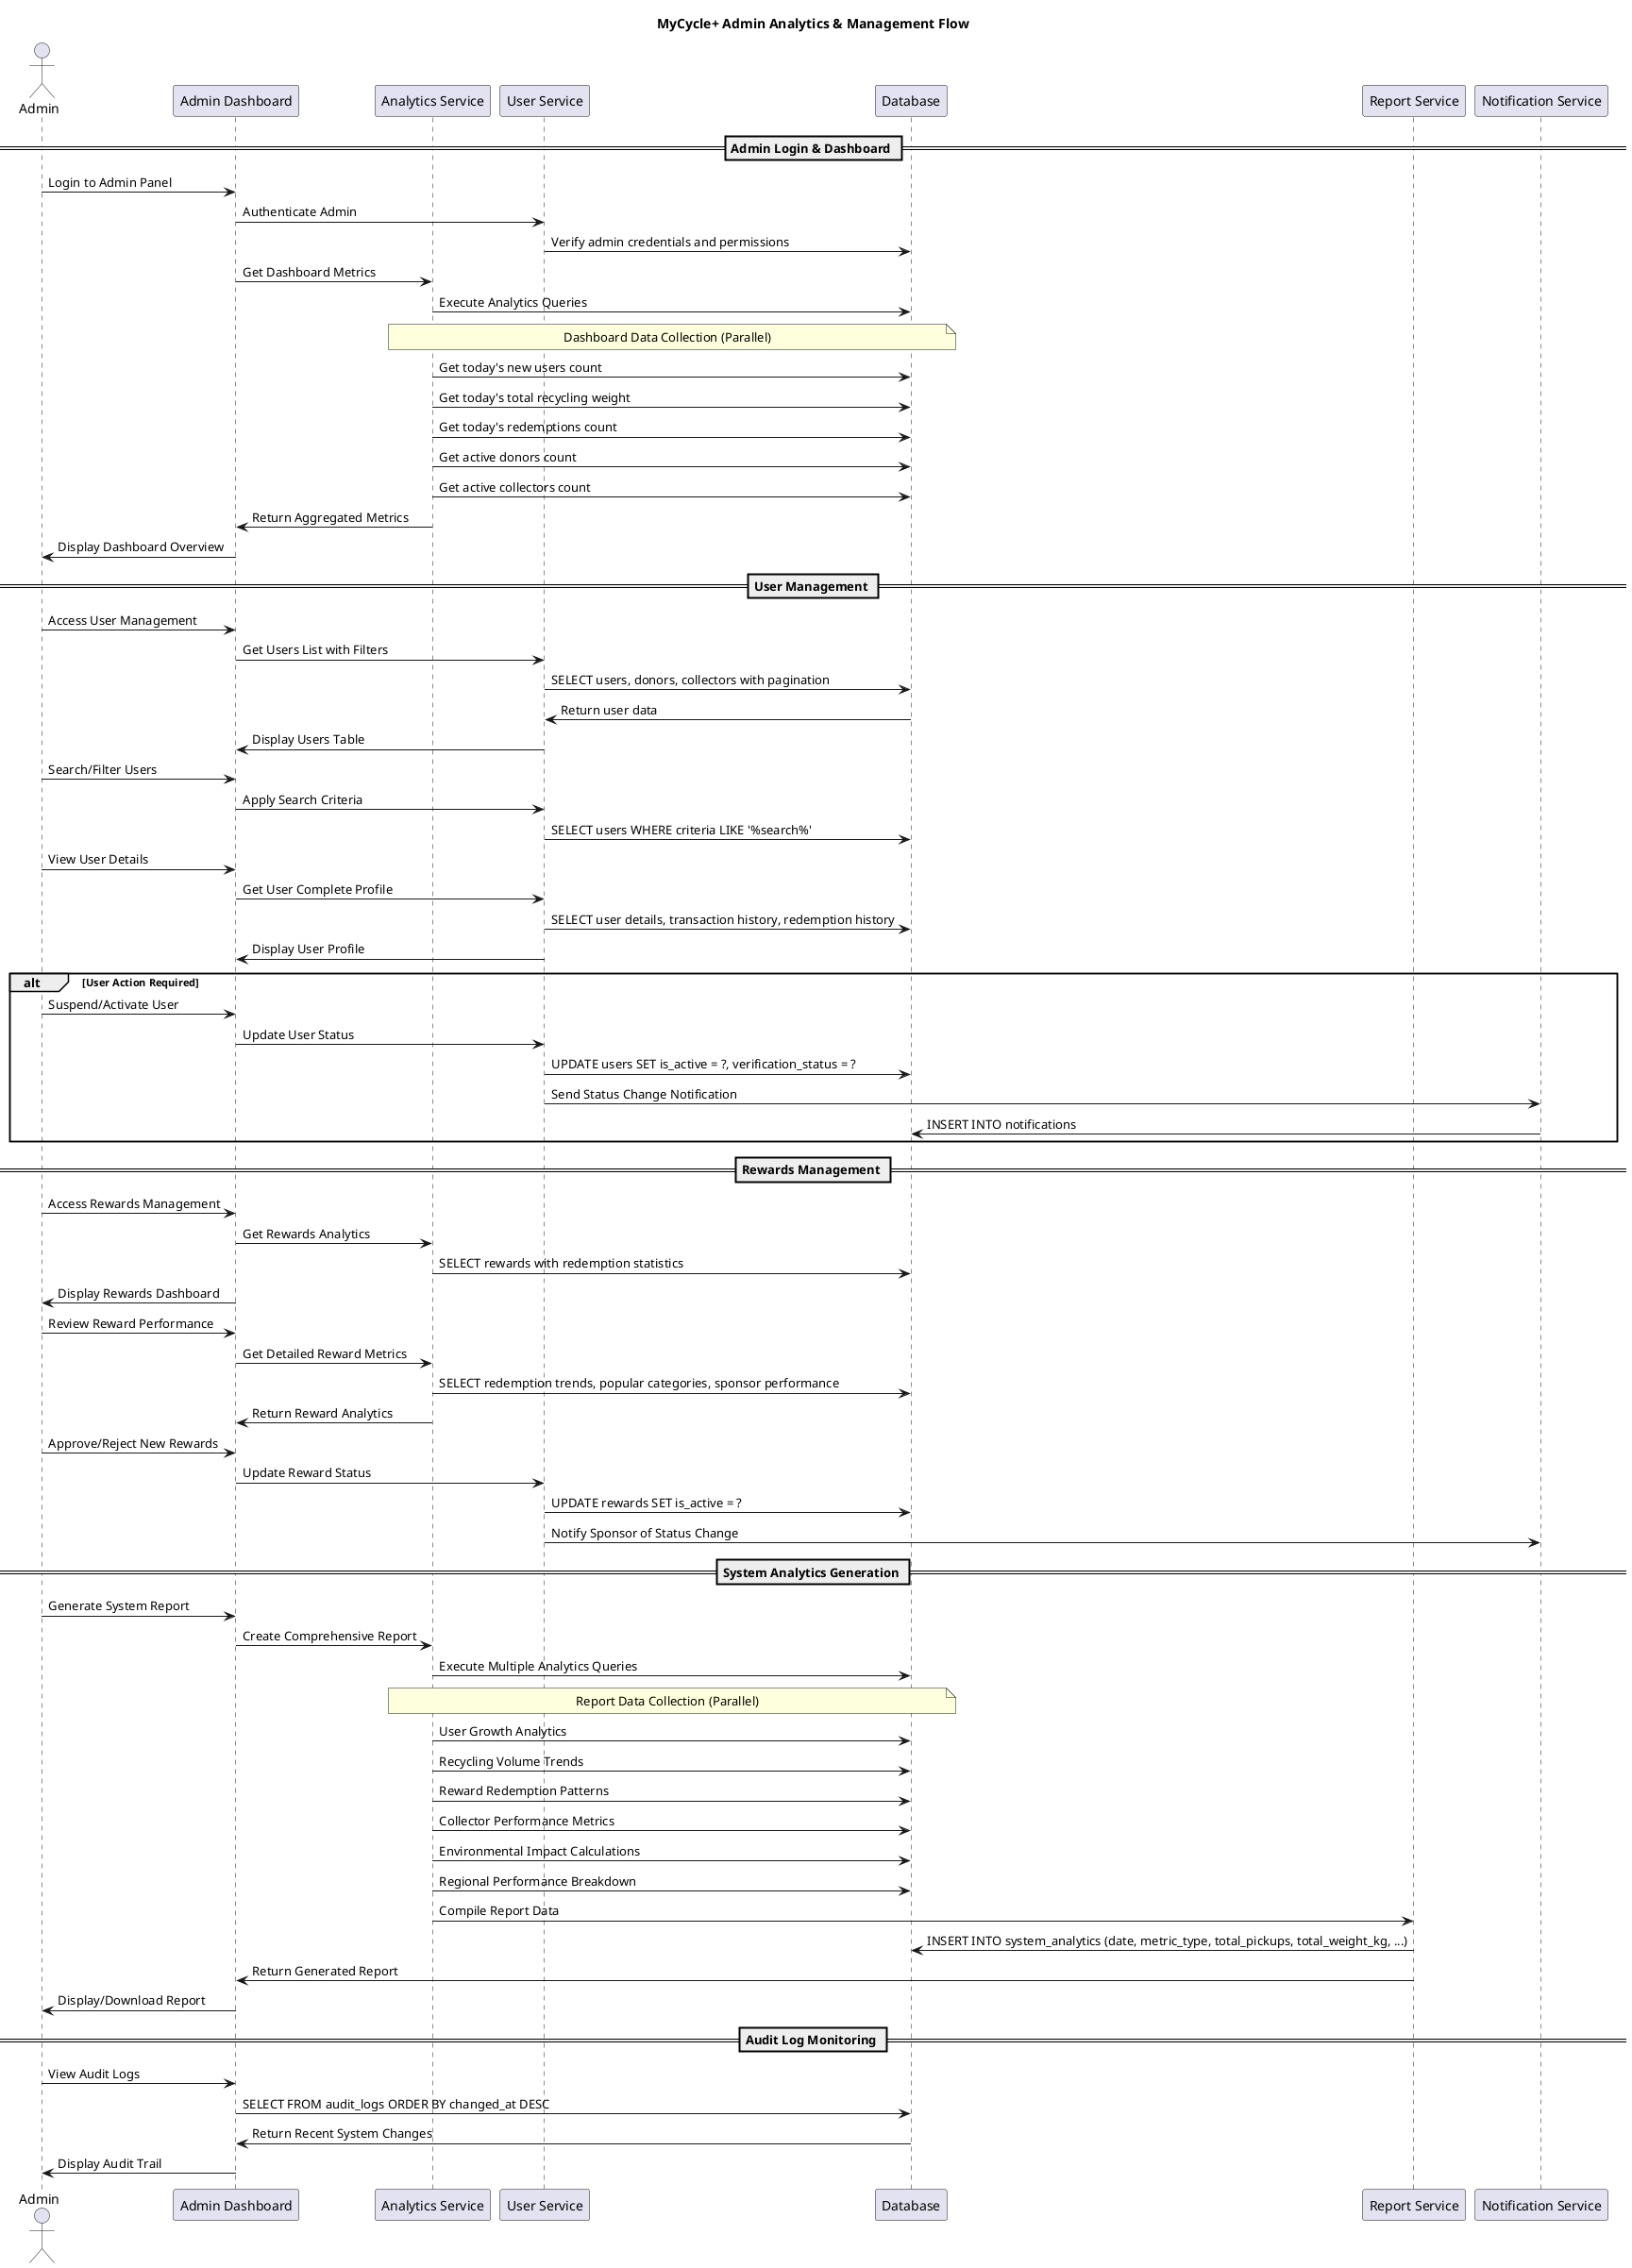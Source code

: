 @startuml 4_Admin_Analytics_Management
title MyCycle+ Admin Analytics & Management Flow

actor "Admin" as Admin
participant "Admin Dashboard" as AdminDash
participant "Analytics Service" as AnalyticsSvc
participant "User Service" as UserSvc
participant "Database" as DB
participant "Report Service" as ReportSvc
participant "Notification Service" as NotifSvc

== Admin Login & Dashboard ==
Admin -> AdminDash: Login to Admin Panel
AdminDash -> UserSvc: Authenticate Admin
UserSvc -> DB: Verify admin credentials and permissions
AdminDash -> AnalyticsSvc: Get Dashboard Metrics
AnalyticsSvc -> DB: Execute Analytics Queries

note over AnalyticsSvc, DB: Dashboard Data Collection (Parallel)
AnalyticsSvc -> DB: Get today's new users count
AnalyticsSvc -> DB: Get today's total recycling weight
AnalyticsSvc -> DB: Get today's redemptions count
AnalyticsSvc -> DB: Get active donors count
AnalyticsSvc -> DB: Get active collectors count

AnalyticsSvc -> AdminDash: Return Aggregated Metrics
AdminDash -> Admin: Display Dashboard Overview

== User Management ==
Admin -> AdminDash: Access User Management
AdminDash -> UserSvc: Get Users List with Filters
UserSvc -> DB: SELECT users, donors, collectors with pagination
DB -> UserSvc: Return user data
UserSvc -> AdminDash: Display Users Table

Admin -> AdminDash: Search/Filter Users
AdminDash -> UserSvc: Apply Search Criteria
UserSvc -> DB: SELECT users WHERE criteria LIKE '%search%'

Admin -> AdminDash: View User Details
AdminDash -> UserSvc: Get User Complete Profile
UserSvc -> DB: SELECT user details, transaction history, redemption history
UserSvc -> AdminDash: Display User Profile

alt User Action Required
    Admin -> AdminDash: Suspend/Activate User
    AdminDash -> UserSvc: Update User Status
    UserSvc -> DB: UPDATE users SET is_active = ?, verification_status = ?
    UserSvc -> NotifSvc: Send Status Change Notification
    NotifSvc -> DB: INSERT INTO notifications
end

== Rewards Management ==
Admin -> AdminDash: Access Rewards Management
AdminDash -> AnalyticsSvc: Get Rewards Analytics
AnalyticsSvc -> DB: SELECT rewards with redemption statistics
AdminDash -> Admin: Display Rewards Dashboard

Admin -> AdminDash: Review Reward Performance
AdminDash -> AnalyticsSvc: Get Detailed Reward Metrics
AnalyticsSvc -> DB: SELECT redemption trends, popular categories, sponsor performance
AnalyticsSvc -> AdminDash: Return Reward Analytics

Admin -> AdminDash: Approve/Reject New Rewards
AdminDash -> UserSvc: Update Reward Status
UserSvc -> DB: UPDATE rewards SET is_active = ?
UserSvc -> NotifSvc: Notify Sponsor of Status Change

== System Analytics Generation ==
Admin -> AdminDash: Generate System Report
AdminDash -> AnalyticsSvc: Create Comprehensive Report
AnalyticsSvc -> DB: Execute Multiple Analytics Queries

note over AnalyticsSvc, DB: Report Data Collection (Parallel)
AnalyticsSvc -> DB: User Growth Analytics
AnalyticsSvc -> DB: Recycling Volume Trends
AnalyticsSvc -> DB: Reward Redemption Patterns
AnalyticsSvc -> DB: Collector Performance Metrics
AnalyticsSvc -> DB: Environmental Impact Calculations
AnalyticsSvc -> DB: Regional Performance Breakdown

AnalyticsSvc -> ReportSvc: Compile Report Data
ReportSvc -> DB: INSERT INTO system_analytics (date, metric_type, total_pickups, total_weight_kg, ...)
ReportSvc -> AdminDash: Return Generated Report
AdminDash -> Admin: Display/Download Report

== Audit Log Monitoring ==
Admin -> AdminDash: View Audit Logs
AdminDash -> DB: SELECT FROM audit_logs ORDER BY changed_at DESC
DB -> AdminDash: Return Recent System Changes
AdminDash -> Admin: Display Audit Trail

@enduml 
